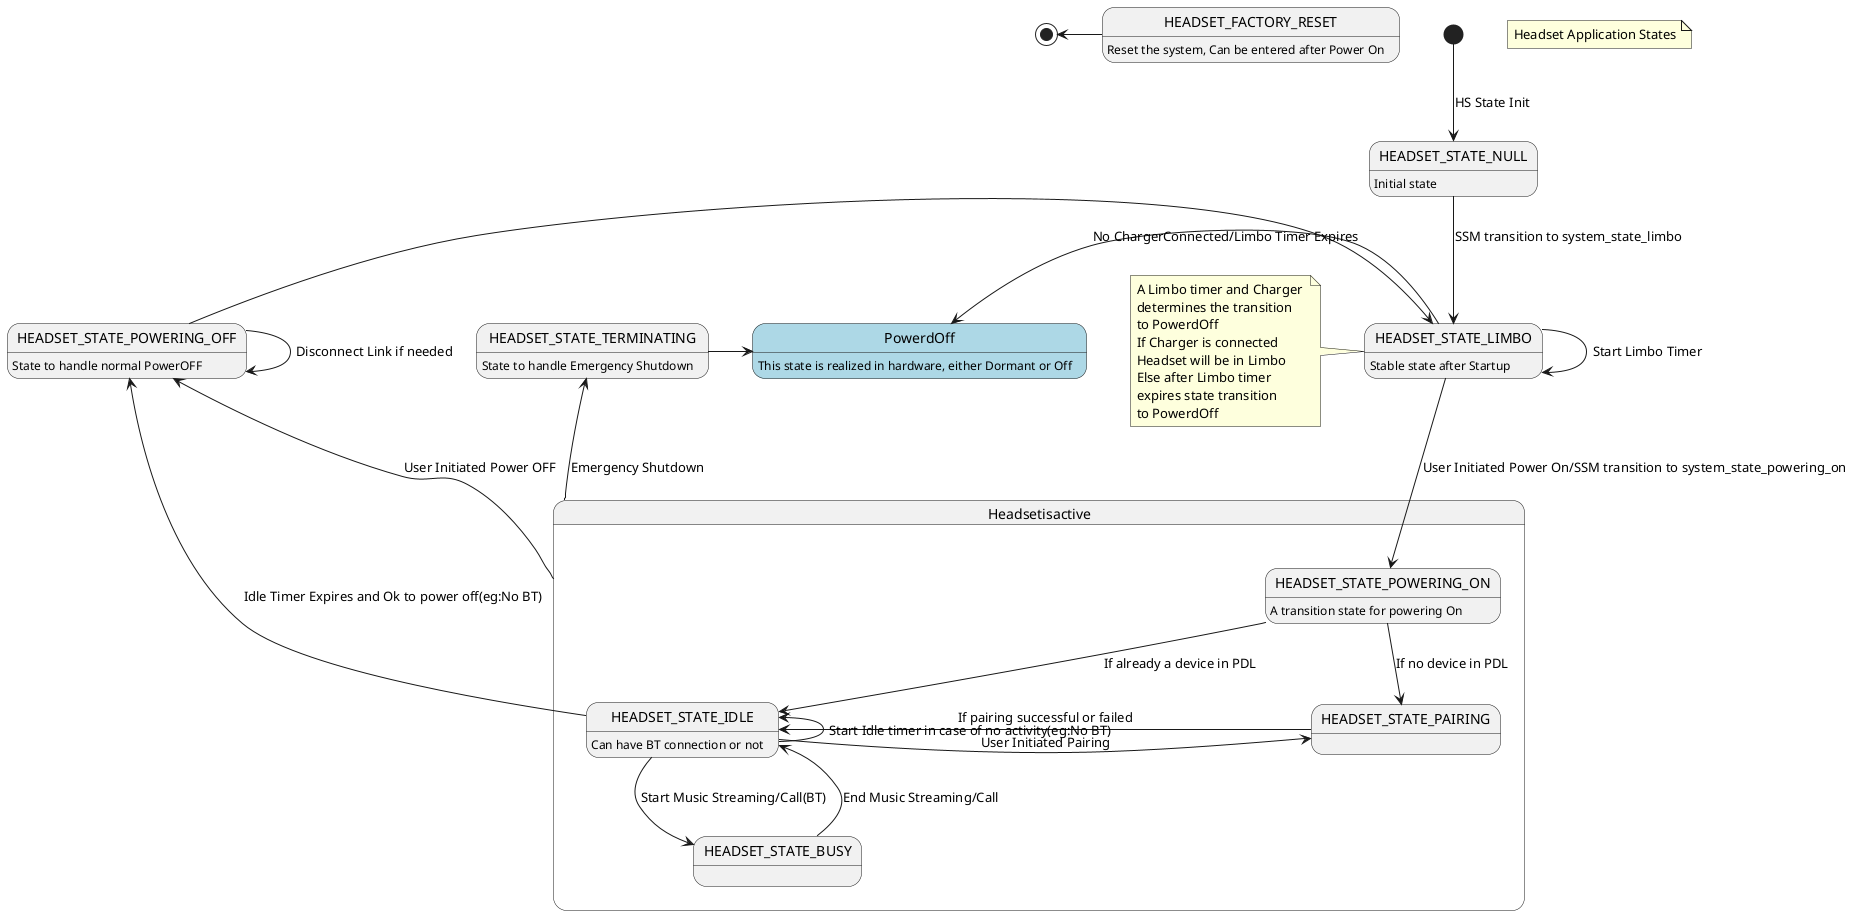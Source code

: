 @startuml inline_umlgraph_1.png
    note "Headset Application States" as N1
   
    [*] -down-> HEADSET_STATE_NULL: HS State Init
    HEADSET_STATE_NULL -down->HEADSET_STATE_LIMBO :SSM transition to system_state_limbo
    HEADSET_STATE_NULL: Initial state
    state Headsetisactive {
        HEADSET_STATE_LIMBO->HEADSET_STATE_LIMBO: Start Limbo Timer
        HEADSET_STATE_LIMBO: Stable state after Startup
        HEADSET_STATE_LIMBO->HEADSET_STATE_POWERING_ON:User Initiated Power On/SSM transition to system_state_powering_on
        HEADSET_STATE_POWERING_ON-down->HEADSET_STATE_IDLE: If already a device in PDL
        HEADSET_STATE_IDLE:Can have BT connection or not
        HEADSET_STATE_POWERING_ON -down-> HEADSET_STATE_PAIRING: If no device in PDL
        HEADSET_STATE_POWERING_ON : A transition state for powering On
        HEADSET_STATE_PAIRING -> HEADSET_STATE_IDLE: If pairing successful or failed
        HEADSET_STATE_IDLE-down->HEADSET_STATE_BUSY:Start Music Streaming/Call(BT)
        HEADSET_STATE_IDLE-left->HEADSET_STATE_IDLE:Start Idle timer in case of no activity(eg:No BT)
        HEADSET_STATE_IDLE->HEADSET_STATE_PAIRING:User Initiated Pairing
    }
    HEADSET_STATE_IDLE-up->HEADSET_STATE_POWERING_OFF:Idle Timer Expires and Ok to power off(eg:No BT)
    HEADSET_STATE_BUSY->HEADSET_STATE_IDLE:End Music Streaming/Call
    Headsetisactive -up->HEADSET_STATE_POWERING_OFF: User Initiated Power OFF
    Headsetisactive -up->HEADSET_STATE_TERMINATING : Emergency Shutdown
    HEADSET_STATE_TERMINATING: State to handle Emergency Shutdown
    HEADSET_STATE_TERMINATING->PowerdOff
    HEADSET_STATE_POWERING_OFF ->HEADSET_STATE_POWERING_OFF: Disconnect Link if needed
    HEADSET_STATE_POWERING_OFF: State to handle normal PowerOFF
    HEADSET_STATE_POWERING_OFF ->HEADSET_STATE_LIMBO 
    HEADSET_STATE_LIMBO -left->PowerdOff:No ChargerConnected/Limbo Timer Expires 
    state PowerdOff #LightBlue
    PowerdOff: This state is realized in hardware, either Dormant or Off
    note left of HEADSET_STATE_LIMBO
        A Limbo timer and Charger 
        determines the transition
        to PowerdOff
        If Charger is connected
        Headset will be in Limbo
        Else after Limbo timer 
        expires state transition
        to PowerdOff
    end note
    state HEADSET_FACTORY_RESET:Reset the system, Can be entered after Power On
    HEADSET_FACTORY_RESET-left->[*]
@enduml
@startuml inline_umlgraph_2.png
    note "Headset Application States" as N1
   
    [*] -down-> HEADSET_STATE_NULL: HS State Init
    HEADSET_STATE_NULL -down->HEADSET_STATE_LIMBO :SSM transition to system_state_limbo
    HEADSET_STATE_NULL: Initial state
    state Headsetisactive {
        HEADSET_STATE_LIMBO->HEADSET_STATE_LIMBO: Start Limbo Timer
        HEADSET_STATE_LIMBO: Stable state after Startup
        HEADSET_STATE_LIMBO->HEADSET_STATE_POWERING_ON:User Initiated Power On/SSM transition to system_state_powering_on
        HEADSET_STATE_POWERING_ON-down->HEADSET_STATE_IDLE: If already a device in PDL
        HEADSET_STATE_IDLE:Can have BT connection or not
        HEADSET_STATE_POWERING_ON -down-> HEADSET_STATE_PAIRING: If no device in PDL
        HEADSET_STATE_POWERING_ON : A transition state for powering On
        HEADSET_STATE_PAIRING -> HEADSET_STATE_IDLE: If pairing successful or failed
        HEADSET_STATE_IDLE-down->HEADSET_STATE_BUSY:Start Music Streaming/Call(BT)
        HEADSET_STATE_IDLE-left->HEADSET_STATE_IDLE:Start Idle timer in case of no activity(eg:No BT)
        HEADSET_STATE_IDLE->HEADSET_STATE_PAIRING:User Initiated Pairing
    }
    HEADSET_STATE_IDLE-up->HEADSET_STATE_POWERING_OFF:Idle Timer Expires and Ok to power off(eg:No BT)
    HEADSET_STATE_BUSY->HEADSET_STATE_IDLE:End Music Streaming/Call
    Headsetisactive -up->HEADSET_STATE_POWERING_OFF: User Initiated Power OFF
    Headsetisactive -up->HEADSET_STATE_TERMINATING : Emergency Shutdown
    HEADSET_STATE_TERMINATING: State to handle Emergency Shutdown
    HEADSET_STATE_TERMINATING->PowerdOff
    HEADSET_STATE_POWERING_OFF ->HEADSET_STATE_POWERING_OFF: Disconnect Link if needed
    HEADSET_STATE_POWERING_OFF: State to handle normal PowerOFF
    HEADSET_STATE_POWERING_OFF ->HEADSET_STATE_LIMBO 
    HEADSET_STATE_LIMBO -left->PowerdOff:No ChargerConnected/Limbo Timer Expires 
    state PowerdOff #LightBlue
    PowerdOff: This state is realized in hardware, either Dormant or Off
    note left of HEADSET_STATE_LIMBO
        A Limbo timer and Charger 
        determines the transition
        to PowerdOff
        If Charger is connected
        Headset will be in Limbo
        Else after Limbo timer 
        expires state transition
        to PowerdOff
    end note
    state HEADSET_FACTORY_RESET:Reset the system, Can be entered after Power On
    HEADSET_FACTORY_RESET-left->[*]
@enduml
